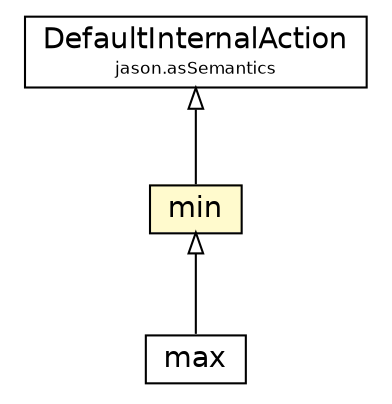 #!/usr/local/bin/dot
#
# Class diagram 
# Generated by UMLGraph version 5.1 (http://www.umlgraph.org/)
#

digraph G {
	edge [fontname="Helvetica",fontsize=10,labelfontname="Helvetica",labelfontsize=10];
	node [fontname="Helvetica",fontsize=10,shape=plaintext];
	nodesep=0.25;
	ranksep=0.5;
	// jason.asSemantics.DefaultInternalAction
	c54250 [label=<<table title="jason.asSemantics.DefaultInternalAction" border="0" cellborder="1" cellspacing="0" cellpadding="2" port="p" href="../asSemantics/DefaultInternalAction.html">
		<tr><td><table border="0" cellspacing="0" cellpadding="1">
<tr><td align="center" balign="center"> DefaultInternalAction </td></tr>
<tr><td align="center" balign="center"><font point-size="8.0"> jason.asSemantics </font></td></tr>
		</table></td></tr>
		</table>>, fontname="Helvetica", fontcolor="black", fontsize=14.0];
	// jason.stdlib.min
	c54433 [label=<<table title="jason.stdlib.min" border="0" cellborder="1" cellspacing="0" cellpadding="2" port="p" bgcolor="lemonChiffon" href="./min.html">
		<tr><td><table border="0" cellspacing="0" cellpadding="1">
<tr><td align="center" balign="center"> min </td></tr>
		</table></td></tr>
		</table>>, fontname="Helvetica", fontcolor="black", fontsize=14.0];
	// jason.stdlib.max
	c54435 [label=<<table title="jason.stdlib.max" border="0" cellborder="1" cellspacing="0" cellpadding="2" port="p" href="./max.html">
		<tr><td><table border="0" cellspacing="0" cellpadding="1">
<tr><td align="center" balign="center"> max </td></tr>
		</table></td></tr>
		</table>>, fontname="Helvetica", fontcolor="black", fontsize=14.0];
	//jason.stdlib.min extends jason.asSemantics.DefaultInternalAction
	c54250:p -> c54433:p [dir=back,arrowtail=empty];
	//jason.stdlib.max extends jason.stdlib.min
	c54433:p -> c54435:p [dir=back,arrowtail=empty];
}

